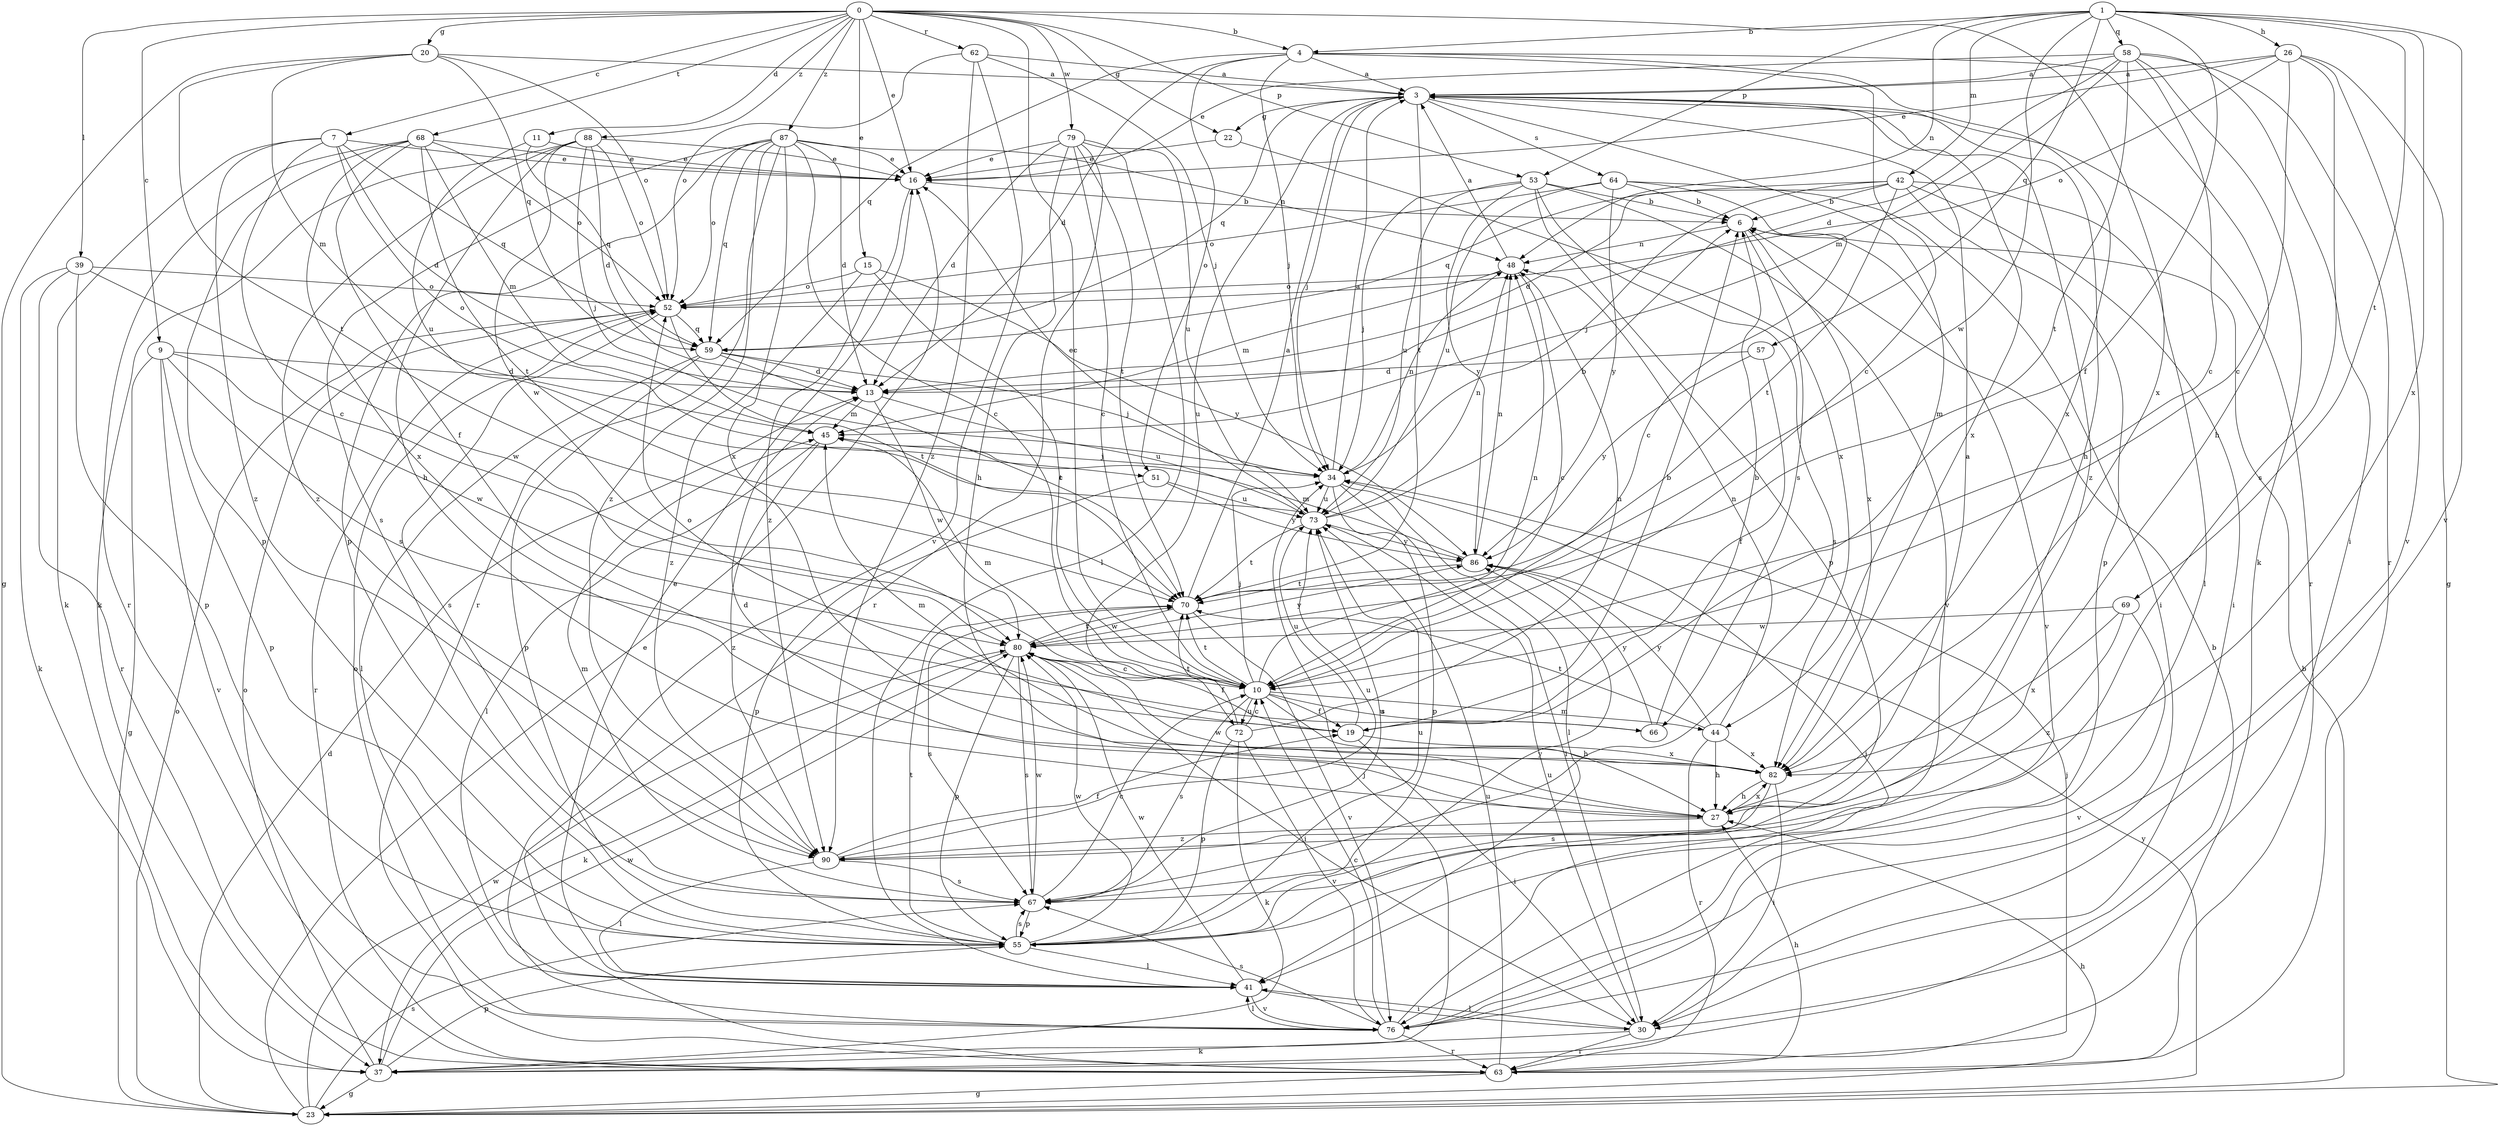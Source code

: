 strict digraph  {
0;
1;
3;
4;
6;
7;
9;
10;
11;
13;
15;
16;
19;
20;
22;
23;
26;
27;
30;
34;
37;
39;
41;
42;
44;
45;
48;
51;
52;
53;
55;
57;
58;
59;
62;
63;
64;
66;
67;
68;
69;
70;
72;
73;
76;
79;
80;
82;
86;
87;
88;
90;
0 -> 4  [label=b];
0 -> 7  [label=c];
0 -> 9  [label=c];
0 -> 10  [label=c];
0 -> 11  [label=d];
0 -> 15  [label=e];
0 -> 16  [label=e];
0 -> 20  [label=g];
0 -> 22  [label=g];
0 -> 39  [label=l];
0 -> 53  [label=p];
0 -> 62  [label=r];
0 -> 68  [label=t];
0 -> 79  [label=w];
0 -> 82  [label=x];
0 -> 87  [label=z];
0 -> 88  [label=z];
1 -> 4  [label=b];
1 -> 19  [label=f];
1 -> 26  [label=h];
1 -> 42  [label=m];
1 -> 48  [label=n];
1 -> 53  [label=p];
1 -> 57  [label=q];
1 -> 58  [label=q];
1 -> 69  [label=t];
1 -> 76  [label=v];
1 -> 80  [label=w];
1 -> 82  [label=x];
3 -> 22  [label=g];
3 -> 27  [label=h];
3 -> 34  [label=j];
3 -> 44  [label=m];
3 -> 59  [label=q];
3 -> 63  [label=r];
3 -> 64  [label=s];
3 -> 70  [label=t];
3 -> 72  [label=u];
3 -> 82  [label=x];
3 -> 90  [label=z];
4 -> 3  [label=a];
4 -> 10  [label=c];
4 -> 13  [label=d];
4 -> 27  [label=h];
4 -> 34  [label=j];
4 -> 51  [label=o];
4 -> 59  [label=q];
4 -> 82  [label=x];
6 -> 48  [label=n];
6 -> 66  [label=s];
6 -> 76  [label=v];
6 -> 82  [label=x];
7 -> 10  [label=c];
7 -> 13  [label=d];
7 -> 16  [label=e];
7 -> 37  [label=k];
7 -> 51  [label=o];
7 -> 59  [label=q];
7 -> 90  [label=z];
9 -> 13  [label=d];
9 -> 23  [label=g];
9 -> 55  [label=p];
9 -> 66  [label=s];
9 -> 76  [label=v];
9 -> 80  [label=w];
10 -> 19  [label=f];
10 -> 27  [label=h];
10 -> 34  [label=j];
10 -> 44  [label=m];
10 -> 45  [label=m];
10 -> 48  [label=n];
10 -> 66  [label=s];
10 -> 67  [label=s];
10 -> 70  [label=t];
10 -> 72  [label=u];
11 -> 16  [label=e];
11 -> 59  [label=q];
11 -> 73  [label=u];
13 -> 45  [label=m];
13 -> 73  [label=u];
13 -> 80  [label=w];
15 -> 10  [label=c];
15 -> 52  [label=o];
15 -> 86  [label=y];
15 -> 90  [label=z];
16 -> 6  [label=b];
16 -> 90  [label=z];
19 -> 6  [label=b];
19 -> 30  [label=i];
19 -> 52  [label=o];
19 -> 73  [label=u];
19 -> 82  [label=x];
20 -> 3  [label=a];
20 -> 23  [label=g];
20 -> 45  [label=m];
20 -> 52  [label=o];
20 -> 59  [label=q];
20 -> 70  [label=t];
22 -> 16  [label=e];
22 -> 82  [label=x];
23 -> 6  [label=b];
23 -> 13  [label=d];
23 -> 16  [label=e];
23 -> 27  [label=h];
23 -> 52  [label=o];
23 -> 67  [label=s];
23 -> 80  [label=w];
23 -> 86  [label=y];
26 -> 3  [label=a];
26 -> 10  [label=c];
26 -> 16  [label=e];
26 -> 23  [label=g];
26 -> 52  [label=o];
26 -> 67  [label=s];
26 -> 76  [label=v];
27 -> 3  [label=a];
27 -> 13  [label=d];
27 -> 80  [label=w];
27 -> 82  [label=x];
27 -> 90  [label=z];
30 -> 37  [label=k];
30 -> 41  [label=l];
30 -> 63  [label=r];
30 -> 73  [label=u];
34 -> 3  [label=a];
34 -> 30  [label=i];
34 -> 41  [label=l];
34 -> 48  [label=n];
34 -> 55  [label=p];
34 -> 73  [label=u];
37 -> 6  [label=b];
37 -> 23  [label=g];
37 -> 34  [label=j];
37 -> 52  [label=o];
37 -> 55  [label=p];
37 -> 80  [label=w];
39 -> 37  [label=k];
39 -> 52  [label=o];
39 -> 55  [label=p];
39 -> 63  [label=r];
39 -> 80  [label=w];
41 -> 16  [label=e];
41 -> 30  [label=i];
41 -> 76  [label=v];
41 -> 80  [label=w];
42 -> 6  [label=b];
42 -> 13  [label=d];
42 -> 30  [label=i];
42 -> 34  [label=j];
42 -> 41  [label=l];
42 -> 55  [label=p];
42 -> 59  [label=q];
42 -> 70  [label=t];
44 -> 27  [label=h];
44 -> 48  [label=n];
44 -> 63  [label=r];
44 -> 70  [label=t];
44 -> 82  [label=x];
44 -> 86  [label=y];
45 -> 34  [label=j];
45 -> 41  [label=l];
45 -> 90  [label=z];
48 -> 3  [label=a];
48 -> 10  [label=c];
48 -> 45  [label=m];
48 -> 52  [label=o];
51 -> 55  [label=p];
51 -> 73  [label=u];
51 -> 86  [label=y];
52 -> 59  [label=q];
52 -> 63  [label=r];
52 -> 67  [label=s];
52 -> 70  [label=t];
53 -> 6  [label=b];
53 -> 34  [label=j];
53 -> 55  [label=p];
53 -> 67  [label=s];
53 -> 73  [label=u];
53 -> 76  [label=v];
53 -> 86  [label=y];
55 -> 41  [label=l];
55 -> 67  [label=s];
55 -> 70  [label=t];
55 -> 73  [label=u];
55 -> 80  [label=w];
55 -> 86  [label=y];
57 -> 13  [label=d];
57 -> 19  [label=f];
57 -> 86  [label=y];
58 -> 3  [label=a];
58 -> 10  [label=c];
58 -> 13  [label=d];
58 -> 16  [label=e];
58 -> 30  [label=i];
58 -> 37  [label=k];
58 -> 45  [label=m];
58 -> 63  [label=r];
58 -> 70  [label=t];
59 -> 13  [label=d];
59 -> 34  [label=j];
59 -> 41  [label=l];
59 -> 55  [label=p];
59 -> 70  [label=t];
62 -> 3  [label=a];
62 -> 34  [label=j];
62 -> 52  [label=o];
62 -> 76  [label=v];
62 -> 90  [label=z];
63 -> 23  [label=g];
63 -> 27  [label=h];
63 -> 34  [label=j];
63 -> 73  [label=u];
64 -> 6  [label=b];
64 -> 10  [label=c];
64 -> 30  [label=i];
64 -> 52  [label=o];
64 -> 73  [label=u];
64 -> 86  [label=y];
66 -> 6  [label=b];
66 -> 86  [label=y];
67 -> 10  [label=c];
67 -> 45  [label=m];
67 -> 55  [label=p];
67 -> 73  [label=u];
67 -> 80  [label=w];
68 -> 16  [label=e];
68 -> 19  [label=f];
68 -> 45  [label=m];
68 -> 52  [label=o];
68 -> 55  [label=p];
68 -> 63  [label=r];
68 -> 70  [label=t];
68 -> 82  [label=x];
69 -> 76  [label=v];
69 -> 80  [label=w];
69 -> 82  [label=x];
69 -> 90  [label=z];
70 -> 3  [label=a];
70 -> 67  [label=s];
70 -> 76  [label=v];
70 -> 80  [label=w];
72 -> 10  [label=c];
72 -> 37  [label=k];
72 -> 48  [label=n];
72 -> 55  [label=p];
72 -> 70  [label=t];
72 -> 76  [label=v];
73 -> 6  [label=b];
73 -> 16  [label=e];
73 -> 48  [label=n];
73 -> 70  [label=t];
73 -> 86  [label=y];
76 -> 10  [label=c];
76 -> 34  [label=j];
76 -> 41  [label=l];
76 -> 52  [label=o];
76 -> 63  [label=r];
76 -> 67  [label=s];
79 -> 10  [label=c];
79 -> 13  [label=d];
79 -> 16  [label=e];
79 -> 27  [label=h];
79 -> 41  [label=l];
79 -> 63  [label=r];
79 -> 70  [label=t];
79 -> 73  [label=u];
80 -> 10  [label=c];
80 -> 19  [label=f];
80 -> 30  [label=i];
80 -> 37  [label=k];
80 -> 55  [label=p];
80 -> 67  [label=s];
80 -> 70  [label=t];
80 -> 86  [label=y];
82 -> 27  [label=h];
82 -> 30  [label=i];
82 -> 45  [label=m];
82 -> 67  [label=s];
86 -> 45  [label=m];
86 -> 48  [label=n];
86 -> 70  [label=t];
87 -> 10  [label=c];
87 -> 13  [label=d];
87 -> 16  [label=e];
87 -> 48  [label=n];
87 -> 52  [label=o];
87 -> 55  [label=p];
87 -> 59  [label=q];
87 -> 63  [label=r];
87 -> 67  [label=s];
87 -> 82  [label=x];
87 -> 90  [label=z];
88 -> 13  [label=d];
88 -> 16  [label=e];
88 -> 27  [label=h];
88 -> 34  [label=j];
88 -> 37  [label=k];
88 -> 52  [label=o];
88 -> 80  [label=w];
88 -> 90  [label=z];
90 -> 19  [label=f];
90 -> 41  [label=l];
90 -> 67  [label=s];
90 -> 73  [label=u];
}
